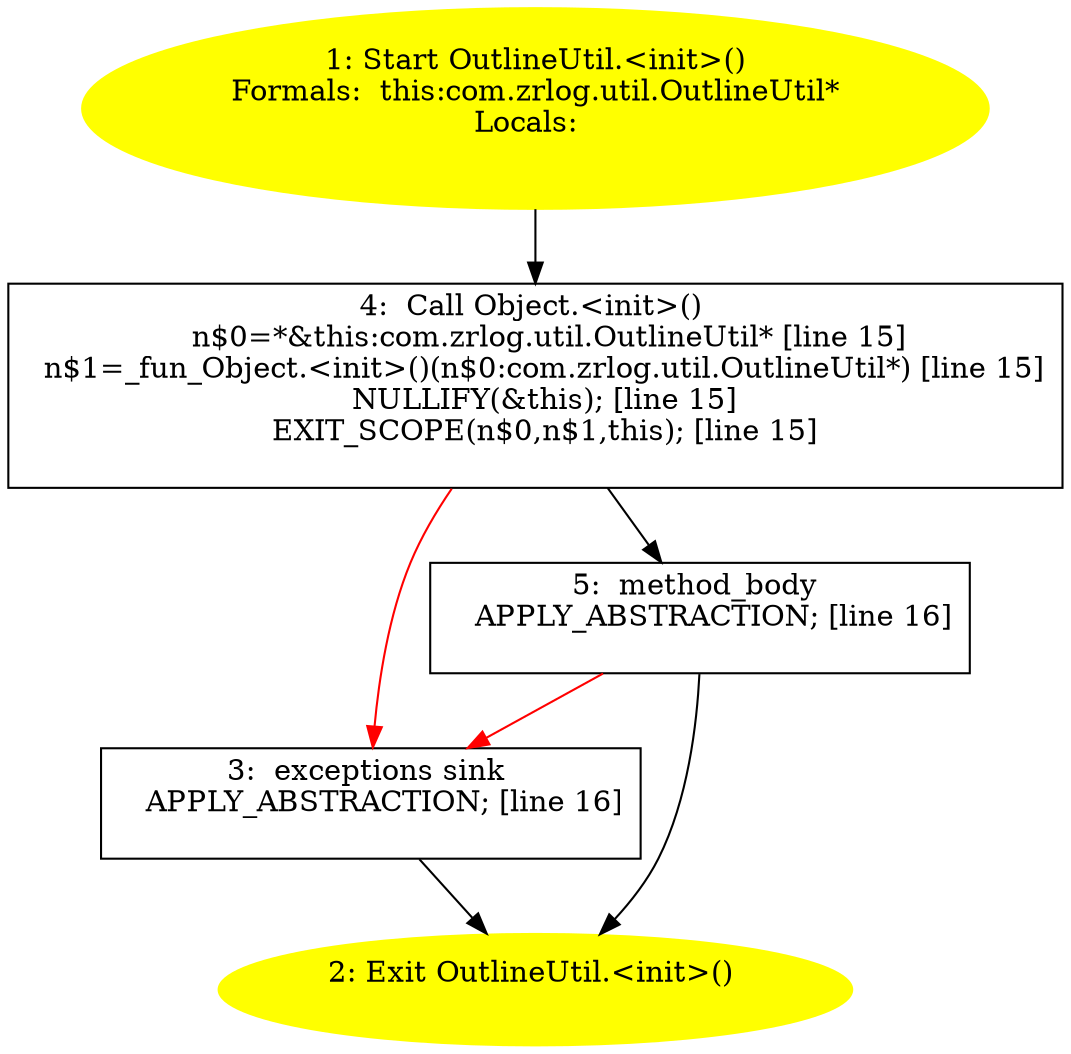 /* @generated */
digraph cfg {
"com.zrlog.util.OutlineUtil.<init>().4295c0f65710ce2b062d6b8b6a9a8b30_1" [label="1: Start OutlineUtil.<init>()\nFormals:  this:com.zrlog.util.OutlineUtil*\nLocals:  \n  " color=yellow style=filled]
	

	 "com.zrlog.util.OutlineUtil.<init>().4295c0f65710ce2b062d6b8b6a9a8b30_1" -> "com.zrlog.util.OutlineUtil.<init>().4295c0f65710ce2b062d6b8b6a9a8b30_4" ;
"com.zrlog.util.OutlineUtil.<init>().4295c0f65710ce2b062d6b8b6a9a8b30_2" [label="2: Exit OutlineUtil.<init>() \n  " color=yellow style=filled]
	

"com.zrlog.util.OutlineUtil.<init>().4295c0f65710ce2b062d6b8b6a9a8b30_3" [label="3:  exceptions sink \n   APPLY_ABSTRACTION; [line 16]\n " shape="box"]
	

	 "com.zrlog.util.OutlineUtil.<init>().4295c0f65710ce2b062d6b8b6a9a8b30_3" -> "com.zrlog.util.OutlineUtil.<init>().4295c0f65710ce2b062d6b8b6a9a8b30_2" ;
"com.zrlog.util.OutlineUtil.<init>().4295c0f65710ce2b062d6b8b6a9a8b30_4" [label="4:  Call Object.<init>() \n   n$0=*&this:com.zrlog.util.OutlineUtil* [line 15]\n  n$1=_fun_Object.<init>()(n$0:com.zrlog.util.OutlineUtil*) [line 15]\n  NULLIFY(&this); [line 15]\n  EXIT_SCOPE(n$0,n$1,this); [line 15]\n " shape="box"]
	

	 "com.zrlog.util.OutlineUtil.<init>().4295c0f65710ce2b062d6b8b6a9a8b30_4" -> "com.zrlog.util.OutlineUtil.<init>().4295c0f65710ce2b062d6b8b6a9a8b30_5" ;
	 "com.zrlog.util.OutlineUtil.<init>().4295c0f65710ce2b062d6b8b6a9a8b30_4" -> "com.zrlog.util.OutlineUtil.<init>().4295c0f65710ce2b062d6b8b6a9a8b30_3" [color="red" ];
"com.zrlog.util.OutlineUtil.<init>().4295c0f65710ce2b062d6b8b6a9a8b30_5" [label="5:  method_body \n   APPLY_ABSTRACTION; [line 16]\n " shape="box"]
	

	 "com.zrlog.util.OutlineUtil.<init>().4295c0f65710ce2b062d6b8b6a9a8b30_5" -> "com.zrlog.util.OutlineUtil.<init>().4295c0f65710ce2b062d6b8b6a9a8b30_2" ;
	 "com.zrlog.util.OutlineUtil.<init>().4295c0f65710ce2b062d6b8b6a9a8b30_5" -> "com.zrlog.util.OutlineUtil.<init>().4295c0f65710ce2b062d6b8b6a9a8b30_3" [color="red" ];
}
